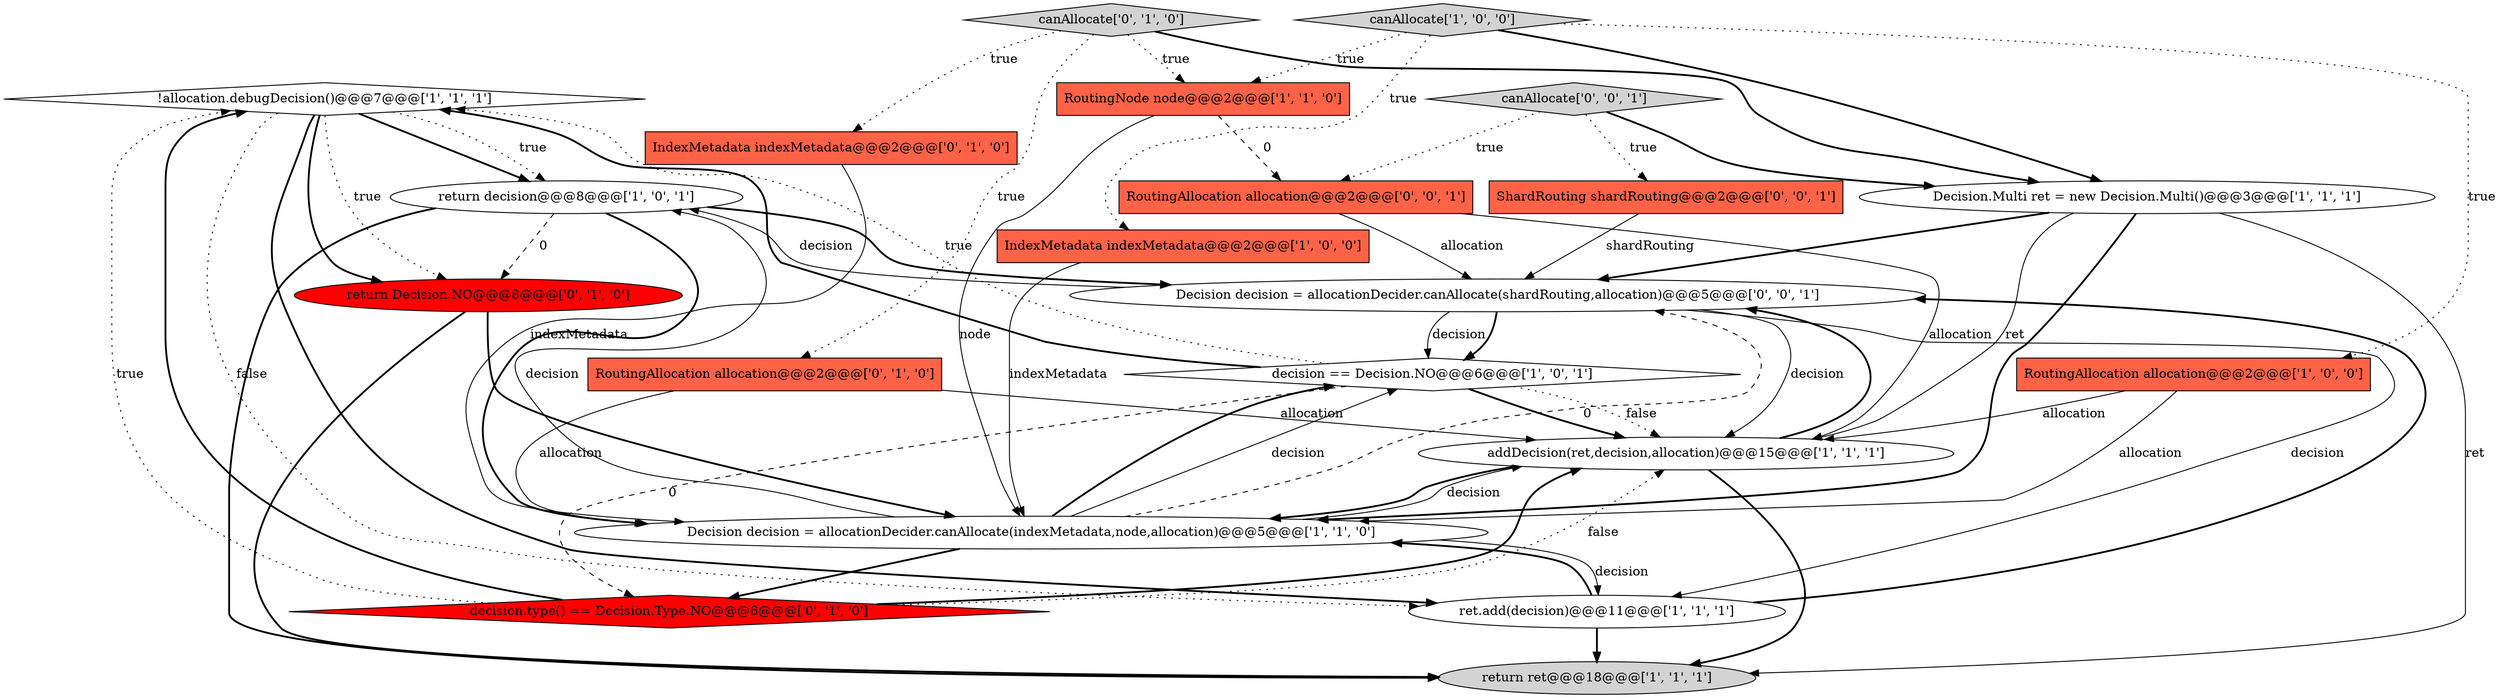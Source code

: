 digraph {
8 [style = filled, label = "!allocation.debugDecision()@@@7@@@['1', '1', '1']", fillcolor = white, shape = diamond image = "AAA0AAABBB1BBB"];
0 [style = filled, label = "IndexMetadata indexMetadata@@@2@@@['1', '0', '0']", fillcolor = tomato, shape = box image = "AAA0AAABBB1BBB"];
7 [style = filled, label = "RoutingAllocation allocation@@@2@@@['1', '0', '0']", fillcolor = tomato, shape = box image = "AAA0AAABBB1BBB"];
16 [style = filled, label = "decision.type() == Decision.Type.NO@@@6@@@['0', '1', '0']", fillcolor = red, shape = diamond image = "AAA1AAABBB2BBB"];
3 [style = filled, label = "return ret@@@18@@@['1', '1', '1']", fillcolor = lightgray, shape = ellipse image = "AAA0AAABBB1BBB"];
14 [style = filled, label = "RoutingAllocation allocation@@@2@@@['0', '1', '0']", fillcolor = tomato, shape = box image = "AAA0AAABBB2BBB"];
10 [style = filled, label = "RoutingNode node@@@2@@@['1', '1', '0']", fillcolor = tomato, shape = box image = "AAA0AAABBB1BBB"];
12 [style = filled, label = "IndexMetadata indexMetadata@@@2@@@['0', '1', '0']", fillcolor = tomato, shape = box image = "AAA0AAABBB2BBB"];
13 [style = filled, label = "canAllocate['0', '1', '0']", fillcolor = lightgray, shape = diamond image = "AAA0AAABBB2BBB"];
19 [style = filled, label = "Decision decision = allocationDecider.canAllocate(shardRouting,allocation)@@@5@@@['0', '0', '1']", fillcolor = white, shape = ellipse image = "AAA0AAABBB3BBB"];
20 [style = filled, label = "canAllocate['0', '0', '1']", fillcolor = lightgray, shape = diamond image = "AAA0AAABBB3BBB"];
9 [style = filled, label = "return decision@@@8@@@['1', '0', '1']", fillcolor = white, shape = ellipse image = "AAA0AAABBB1BBB"];
15 [style = filled, label = "return Decision.NO@@@8@@@['0', '1', '0']", fillcolor = red, shape = ellipse image = "AAA1AAABBB2BBB"];
2 [style = filled, label = "addDecision(ret,decision,allocation)@@@15@@@['1', '1', '1']", fillcolor = white, shape = ellipse image = "AAA0AAABBB1BBB"];
17 [style = filled, label = "ShardRouting shardRouting@@@2@@@['0', '0', '1']", fillcolor = tomato, shape = box image = "AAA0AAABBB3BBB"];
6 [style = filled, label = "ret.add(decision)@@@11@@@['1', '1', '1']", fillcolor = white, shape = ellipse image = "AAA0AAABBB1BBB"];
4 [style = filled, label = "canAllocate['1', '0', '0']", fillcolor = lightgray, shape = diamond image = "AAA0AAABBB1BBB"];
1 [style = filled, label = "Decision decision = allocationDecider.canAllocate(indexMetadata,node,allocation)@@@5@@@['1', '1', '0']", fillcolor = white, shape = ellipse image = "AAA0AAABBB1BBB"];
11 [style = filled, label = "decision == Decision.NO@@@6@@@['1', '0', '1']", fillcolor = white, shape = diamond image = "AAA0AAABBB1BBB"];
18 [style = filled, label = "RoutingAllocation allocation@@@2@@@['0', '0', '1']", fillcolor = tomato, shape = box image = "AAA0AAABBB3BBB"];
5 [style = filled, label = "Decision.Multi ret = new Decision.Multi()@@@3@@@['1', '1', '1']", fillcolor = white, shape = ellipse image = "AAA0AAABBB1BBB"];
6->3 [style = bold, label=""];
16->8 [style = dotted, label="true"];
1->9 [style = solid, label="decision"];
2->19 [style = bold, label=""];
18->19 [style = solid, label="allocation"];
8->15 [style = bold, label=""];
8->6 [style = dotted, label="false"];
16->8 [style = bold, label=""];
12->1 [style = solid, label="indexMetadata"];
13->12 [style = dotted, label="true"];
4->10 [style = dotted, label="true"];
11->16 [style = dashed, label="0"];
2->1 [style = bold, label=""];
20->17 [style = dotted, label="true"];
7->2 [style = solid, label="allocation"];
19->11 [style = solid, label="decision"];
0->1 [style = solid, label="indexMetadata"];
2->3 [style = bold, label=""];
11->2 [style = dotted, label="false"];
4->0 [style = dotted, label="true"];
1->19 [style = dashed, label="0"];
4->7 [style = dotted, label="true"];
8->15 [style = dotted, label="true"];
19->11 [style = bold, label=""];
8->6 [style = bold, label=""];
6->19 [style = bold, label=""];
16->2 [style = bold, label=""];
15->3 [style = bold, label=""];
13->10 [style = dotted, label="true"];
16->2 [style = dotted, label="false"];
11->2 [style = bold, label=""];
17->19 [style = solid, label="shardRouting"];
10->1 [style = solid, label="node"];
1->11 [style = bold, label=""];
20->5 [style = bold, label=""];
10->18 [style = dashed, label="0"];
19->9 [style = solid, label="decision"];
5->19 [style = bold, label=""];
6->1 [style = bold, label=""];
5->1 [style = bold, label=""];
5->3 [style = solid, label="ret"];
14->1 [style = solid, label="allocation"];
1->16 [style = bold, label=""];
1->11 [style = solid, label="decision"];
1->2 [style = solid, label="decision"];
5->2 [style = solid, label="ret"];
8->9 [style = bold, label=""];
7->1 [style = solid, label="allocation"];
13->5 [style = bold, label=""];
9->19 [style = bold, label=""];
9->3 [style = bold, label=""];
19->6 [style = solid, label="decision"];
11->8 [style = bold, label=""];
11->8 [style = dotted, label="true"];
1->6 [style = solid, label="decision"];
20->18 [style = dotted, label="true"];
18->2 [style = solid, label="allocation"];
8->9 [style = dotted, label="true"];
9->1 [style = bold, label=""];
13->14 [style = dotted, label="true"];
14->2 [style = solid, label="allocation"];
4->5 [style = bold, label=""];
19->2 [style = solid, label="decision"];
9->15 [style = dashed, label="0"];
15->1 [style = bold, label=""];
}
